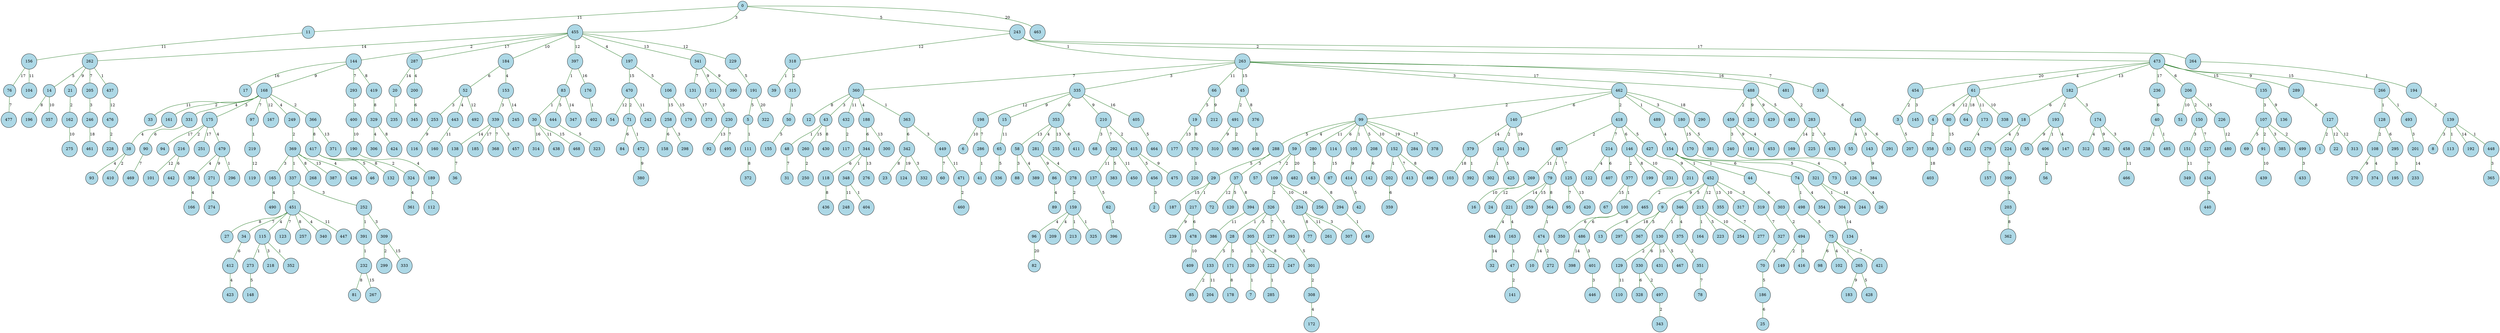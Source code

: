 graph SingleSource {
  node [shape=circle, style=filled, fillcolor=lightblue];
  edge [color=darkgreen];
  127 -- 1 [label="2"];
  456 -- 2 [label="3"];
  454 -- 3 [label="2"];
  61 -- 4 [label="8"];
  191 -- 5 [label="5"];
  198 -- 6 [label="10"];
  320 -- 7 [label="1"];
  139 -- 8 [label="3"];
  452 -- 9 [label="9"];
  474 -- 10 [label="14"];
  0 -- 11 [label="11"];
  360 -- 12 [label="8"];
  465 -- 13 [label="8"];
  262 -- 14 [label="5"];
  335 -- 15 [label="9"];
  269 -- 16 [label="10"];
  144 -- 17 [label="16"];
  182 -- 18 [label="6"];
  66 -- 19 [label="5"];
  287 -- 20 [label="14"];
  262 -- 21 [label="9"];
  127 -- 22 [label="12"];
  342 -- 23 [label="8"];
  269 -- 24 [label="12"];
  186 -- 25 [label="6"];
  126 -- 26 [label="4"];
  451 -- 27 [label="8"];
  326 -- 28 [label="1"];
  288 -- 29 [label="5"];
  83 -- 30 [label="1"];
  48 -- 31 [label="7"];
  484 -- 32 [label="14"];
  168 -- 33 [label="11"];
  451 -- 34 [label="7"];
  193 -- 35 [label="9"];
  138 -- 36 [label="7"];
  288 -- 37 [label="3"];
  161 -- 38 [label="4"];
  318 -- 39 [label="1"];
  236 -- 40 [label="6"];
  286 -- 41 [label="1"];
  414 -- 42 [label="5"];
  360 -- 43 [label="3"];
  154 -- 44 [label="1"];
  263 -- 45 [label="15"];
  417 -- 46 [label="5"];
  163 -- 47 [label="1"];
  43 -- 48 [label="1"];
  294 -- 49 [label="1"];
  315 -- 50 [label="1"];
  206 -- 51 [label="10"];
  184 -- 52 [label="6"];
  80 -- 53 [label="15"];
  470 -- 54 [label="12"];
  445 -- 55 [label="4"];
  406 -- 56 [label="2"];
  59 -- 57 [label="7"];
  353 -- 58 [label="13"];
  99 -- 59 [label="4"];
  449 -- 60 [label="7"];
  473 -- 61 [label="4"];
  137 -- 62 [label="5"];
  280 -- 63 [label="5"];
  61 -- 64 [label="18"];
  15 -- 65 [label="11"];
  263 -- 66 [label="11"];
  377 -- 67 [label="15"];
  210 -- 68 [label="3"];
  107 -- 69 [label="5"];
  327 -- 70 [label="3"];
  470 -- 71 [label="2"];
  37 -- 72 [label="12"];
  170 -- 73 [label="4"];
  154 -- 74 [label="6"];
  498 -- 75 [label="5"];
  156 -- 76 [label="17"];
  234 -- 77 [label="8"];
  351 -- 78 [label="7"];
  487 -- 79 [label="1"];
  61 -- 80 [label="12"];
  232 -- 81 [label="8"];
  96 -- 82 [label="20"];
  397 -- 83 [label="1"];
  71 -- 84 [label="6"];
  133 -- 85 [label="2"];
  281 -- 86 [label="9"];
  114 -- 87 [label="15"];
  58 -- 88 [label="3"];
  86 -- 89 [label="4"];
  331 -- 90 [label="6"];
  107 -- 91 [label="2"];
  230 -- 92 [label="13"];
  38 -- 93 [label="4"];
  175 -- 94 [label="17"];
  125 -- 95 [label="7"];
  159 -- 96 [label="4"];
  168 -- 97 [label="7"];
  75 -- 98 [label="6"];
  462 -- 99 [label="2"];
  377 -- 100 [label="1"];
  216 -- 101 [label="12"];
  75 -- 102 [label="4"];
  379 -- 103 [label="18"];
  156 -- 104 [label="11"];
  99 -- 105 [label="1"];
  197 -- 106 [label="5"];
  135 -- 107 [label="3"];
  128 -- 108 [label="2"];
  59 -- 109 [label="2"];
  129 -- 110 [label="11"];
  5 -- 111 [label="1"];
  189 -- 112 [label="1"];
  139 -- 113 [label="1"];
  99 -- 114 [label="6"];
  451 -- 115 [label="4"];
  253 -- 116 [label="9"];
  432 -- 117 [label="2"];
  344 -- 118 [label="6"];
  219 -- 119 [label="12"];
  37 -- 120 [label="5"];
  214 -- 122 [label="4"];
  451 -- 123 [label="7"];
  342 -- 124 [label="19"];
  487 -- 125 [label="7"];
  240 -- 126 [label="3"];
  289 -- 127 [label="6"];
  266 -- 128 [label="1"];
  130 -- 129 [label="2"];
  346 -- 130 [label="1"];
  341 -- 131 [label="7"];
  417 -- 132 [label="8"];
  28 -- 133 [label="5"];
  304 -- 134 [label="14"];
  473 -- 135 [label="15"];
  135 -- 136 [label="9"];
  292 -- 137 [label="11"];
  339 -- 138 [label="14"];
  194 -- 139 [label="2"];
  462 -- 140 [label="6"];
  47 -- 141 [label="2"];
  208 -- 142 [label="6"];
  445 -- 143 [label="3"];
  455 -- 144 [label="2"];
  454 -- 145 [label="3"];
  418 -- 146 [label="6"];
  193 -- 147 [label="4"];
  273 -- 148 [label="5"];
  494 -- 149 [label="2"];
  206 -- 150 [label="2"];
  150 -- 151 [label="3"];
  99 -- 152 [label="10"];
  184 -- 153 [label="4"];
  489 -- 154 [label="4"];
  50 -- 155 [label="5"];
  11 -- 156 [label="11"];
  279 -- 157 [label="7"];
  258 -- 158 [label="6"];
  278 -- 159 [label="2"];
  443 -- 160 [label="11"];
  168 -- 161 [label="2"];
  21 -- 162 [label="2"];
  221 -- 163 [label="4"];
  215 -- 164 [label="1"];
  369 -- 165 [label="3"];
  356 -- 166 [label="4"];
  168 -- 167 [label="12"];
  144 -- 168 [label="9"];
  283 -- 169 [label="14"];
  180 -- 170 [label="15"];
  28 -- 171 [label="5"];
  308 -- 172 [label="4"];
  61 -- 173 [label="11"];
  182 -- 174 [label="3"];
  168 -- 175 [label="3"];
  397 -- 176 [label="16"];
  19 -- 177 [label="13"];
  171 -- 178 [label="8"];
  106 -- 179 [label="15"];
  462 -- 180 [label="3"];
  459 -- 181 [label="9"];
  473 -- 182 [label="13"];
  265 -- 183 [label="9"];
  455 -- 184 [label="10"];
  339 -- 185 [label="17"];
  70 -- 186 [label="5"];
  29 -- 187 [label="15"];
  360 -- 188 [label="4"];
  190 -- 189 [label="4"];
  400 -- 190 [label="10"];
  229 -- 191 [label="5"];
  139 -- 192 [label="14"];
  182 -- 193 [label="2"];
  264 -- 194 [label="1"];
  295 -- 195 [label="3"];
  14 -- 196 [label="8"];
  455 -- 197 [label="4"];
  335 -- 198 [label="12"];
  146 -- 199 [label="8"];
  287 -- 200 [label="4"];
  493 -- 201 [label="3"];
  152 -- 202 [label="1"];
  399 -- 203 [label="1"];
  133 -- 204 [label="11"];
  262 -- 205 [label="7"];
  473 -- 206 [label="6"];
  3 -- 207 [label="5"];
  99 -- 208 [label="5"];
  159 -- 209 [label="4"];
  335 -- 210 [label="9"];
  427 -- 211 [label="9"];
  66 -- 212 [label="9"];
  159 -- 213 [label="1"];
  418 -- 214 [label="7"];
  452 -- 215 [label="12"];
  175 -- 216 [label="2"];
  29 -- 217 [label="1"];
  115 -- 218 [label="3"];
  97 -- 219 [label="1"];
  370 -- 220 [label="1"];
  79 -- 221 [label="14"];
  305 -- 222 [label="2"];
  215 -- 223 [label="5"];
  18 -- 224 [label="3"];
  283 -- 225 [label="2"];
  206 -- 226 [label="15"];
  150 -- 227 [label="7"];
  476 -- 228 [label="2"];
  455 -- 229 [label="12"];
  311 -- 230 [label="3"];
  146 -- 231 [label="10"];
  391 -- 232 [label="1"];
  201 -- 233 [label="14"];
  109 -- 234 [label="10"];
  20 -- 235 [label="1"];
  473 -- 236 [label="17"];
  326 -- 237 [label="7"];
  40 -- 238 [label="1"];
  217 -- 239 [label="9"];
  459 -- 240 [label="3"];
  140 -- 241 [label="2"];
  470 -- 242 [label="11"];
  0 -- 243 [label="5"];
  321 -- 244 [label="14"];
  153 -- 245 [label="14"];
  205 -- 246 [label="3"];
  305 -- 247 [label="8"];
  348 -- 248 [label="11"];
  168 -- 249 [label="4"];
  260 -- 250 [label="2"];
  175 -- 251 [label="17"];
  337 -- 252 [label="3"];
  52 -- 253 [label="3"];
  215 -- 254 [label="10"];
  353 -- 255 [label="13"];
  109 -- 256 [label="16"];
  451 -- 257 [label="8"];
  106 -- 258 [label="15"];
  79 -- 259 [label="15"];
  43 -- 260 [label="15"];
  234 -- 261 [label="11"];
  455 -- 262 [label="14"];
  243 -- 263 [label="1"];
  243 -- 264 [label="17"];
  75 -- 265 [label="1"];
  473 -- 266 [label="15"];
  232 -- 267 [label="15"];
  369 -- 268 [label="8"];
  487 -- 269 [label="11"];
  108 -- 270 [label="9"];
  479 -- 271 [label="9"];
  474 -- 272 [label="2"];
  115 -- 273 [label="1"];
  271 -- 274 [label="4"];
  162 -- 275 [label="10"];
  344 -- 276 [label="13"];
  355 -- 277 [label="7"];
  281 -- 278 [label="4"];
  18 -- 279 [label="4"];
  99 -- 280 [label="11"];
  353 -- 281 [label="4"];
  488 -- 282 [label="9"];
  481 -- 283 [label="2"];
  99 -- 284 [label="19"];
  222 -- 285 [label="1"];
  198 -- 286 [label="7"];
  455 -- 287 [label="17"];
  99 -- 288 [label="5"];
  473 -- 289 [label="9"];
  462 -- 290 [label="18"];
  445 -- 291 [label="6"];
  210 -- 292 [label="7"];
  144 -- 293 [label="7"];
  63 -- 294 [label="8"];
  128 -- 295 [label="6"];
  479 -- 296 [label="1"];
  9 -- 297 [label="18"];
  258 -- 298 [label="3"];
  309 -- 299 [label="2"];
  188 -- 300 [label="13"];
  393 -- 301 [label="5"];
  241 -- 302 [label="1"];
  44 -- 303 [label="6"];
  321 -- 304 [label="1"];
  326 -- 305 [label="5"];
  329 -- 306 [label="4"];
  234 -- 307 [label="3"];
  301 -- 308 [label="2"];
  252 -- 309 [label="3"];
  491 -- 310 [label="9"];
  341 -- 311 [label="9"];
  174 -- 312 [label="4"];
  127 -- 313 [label="12"];
  30 -- 314 [label="16"];
  318 -- 315 [label="2"];
  263 -- 316 [label="7"];
  452 -- 317 [label="10"];
  243 -- 318 [label="12"];
  452 -- 319 [label="3"];
  305 -- 320 [label="1"];
  154 -- 321 [label="5"];
  191 -- 322 [label="20"];
  444 -- 323 [label="5"];
  417 -- 324 [label="2"];
  159 -- 325 [label="1"];
  109 -- 326 [label="2"];
  319 -- 327 [label="7"];
  330 -- 328 [label="6"];
  419 -- 329 [label="8"];
  130 -- 330 [label="6"];
  168 -- 331 [label="4"];
  342 -- 332 [label="3"];
  309 -- 333 [label="15"];
  140 -- 334 [label="19"];
  263 -- 335 [label="3"];
  65 -- 336 [label="5"];
  369 -- 337 [label="1"];
  61 -- 338 [label="10"];
  153 -- 339 [label="3"];
  451 -- 340 [label="4"];
  455 -- 341 [label="13"];
  363 -- 342 [label="6"];
  497 -- 343 [label="2"];
  188 -- 344 [label="6"];
  200 -- 345 [label="6"];
  452 -- 346 [label="5"];
  83 -- 347 [label="14"];
  344 -- 348 [label="1"];
  151 -- 349 [label="11"];
  100 -- 350 [label="6"];
  375 -- 351 [label="2"];
  115 -- 352 [label="1"];
  335 -- 353 [label="6"];
  74 -- 354 [label="4"];
  452 -- 355 [label="13"];
  479 -- 356 [label="4"];
  14 -- 357 [label="10"];
  4 -- 358 [label="2"];
  202 -- 359 [label="6"];
  263 -- 360 [label="7"];
  324 -- 361 [label="4"];
  203 -- 362 [label="8"];
  360 -- 363 [label="1"];
  79 -- 364 [label="8"];
  448 -- 365 [label="3"];
  168 -- 366 [label="2"];
  9 -- 367 [label="5"];
  339 -- 368 [label="7"];
  249 -- 369 [label="2"];
  19 -- 370 [label="8"];
  366 -- 371 [label="13"];
  111 -- 372 [label="8"];
  131 -- 373 [label="17"];
  108 -- 374 [label="4"];
  346 -- 375 [label="4"];
  45 -- 376 [label="8"];
  146 -- 377 [label="2"];
  99 -- 378 [label="17"];
  140 -- 379 [label="14"];
  472 -- 380 [label="9"];
  180 -- 381 [label="5"];
  174 -- 382 [label="9"];
  292 -- 383 [label="5"];
  143 -- 384 [label="9"];
  107 -- 385 [label="3"];
  394 -- 386 [label="11"];
  369 -- 387 [label="13"];
  58 -- 389 [label="4"];
  341 -- 390 [label="9"];
  252 -- 391 [label="1"];
  379 -- 392 [label="1"];
  326 -- 393 [label="5"];
  37 -- 394 [label="8"];
  491 -- 395 [label="2"];
  62 -- 396 [label="3"];
  455 -- 397 [label="12"];
  486 -- 398 [label="14"];
  224 -- 399 [label="1"];
  293 -- 400 [label="3"];
  486 -- 401 [label="3"];
  176 -- 402 [label="1"];
  358 -- 403 [label="18"];
  348 -- 404 [label="1"];
  335 -- 405 [label="16"];
  193 -- 406 [label="1"];
  214 -- 407 [label="6"];
  376 -- 408 [label="1"];
  478 -- 409 [label="10"];
  38 -- 410 [label="2"];
  353 -- 411 [label="6"];
  34 -- 412 [label="6"];
  152 -- 413 [label="7"];
  105 -- 414 [label="9"];
  210 -- 415 [label="2"];
  494 -- 416 [label="3"];
  366 -- 417 [label="8"];
  462 -- 418 [label="2"];
  144 -- 419 [label="8"];
  125 -- 420 [label="13"];
  75 -- 421 [label="7"];
  173 -- 422 [label="4"];
  412 -- 423 [label="4"];
  329 -- 424 [label="8"];
  241 -- 425 [label="5"];
  369 -- 426 [label="4"];
  418 -- 427 [label="5"];
  265 -- 428 [label="5"];
  488 -- 429 [label="9"];
  43 -- 430 [label="8"];
  130 -- 431 [label="15"];
  360 -- 432 [label="11"];
  499 -- 433 [label="3"];
  227 -- 434 [label="7"];
  283 -- 435 [label="3"];
  118 -- 436 [label="8"];
  262 -- 437 [label="1"];
  30 -- 438 [label="11"];
  91 -- 439 [label="10"];
  434 -- 440 [label="3"];
  216 -- 442 [label="6"];
  52 -- 443 [label="4"];
  83 -- 444 [label="5"];
  316 -- 445 [label="6"];
  401 -- 446 [label="3"];
  451 -- 447 [label="11"];
  139 -- 448 [label="1"];
  363 -- 449 [label="3"];
  292 -- 450 [label="11"];
  337 -- 451 [label="1"];
  154 -- 452 [label="1"];
  459 -- 453 [label="4"];
  473 -- 454 [label="20"];
  0 -- 455 [label="3"];
  415 -- 456 [label="5"];
  339 -- 457 [label="3"];
  174 -- 458 [label="3"];
  488 -- 459 [label="2"];
  471 -- 460 [label="2"];
  246 -- 461 [label="18"];
  263 -- 462 [label="3"];
  0 -- 463 [label="20"];
  405 -- 464 [label="5"];
  211 -- 465 [label="2"];
  458 -- 466 [label="11"];
  130 -- 467 [label="5"];
  30 -- 468 [label="15"];
  90 -- 469 [label="7"];
  197 -- 470 [label="15"];
  449 -- 471 [label="11"];
  71 -- 472 [label="1"];
  243 -- 473 [label="2"];
  364 -- 474 [label="1"];
  415 -- 475 [label="9"];
  437 -- 476 [label="12"];
  76 -- 477 [label="7"];
  217 -- 478 [label="6"];
  175 -- 479 [label="4"];
  226 -- 480 [label="12"];
  263 -- 481 [label="16"];
  59 -- 482 [label="20"];
  488 -- 483 [label="5"];
  221 -- 484 [label="4"];
  40 -- 485 [label="1"];
  100 -- 486 [label="6"];
  418 -- 487 [label="2"];
  263 -- 488 [label="17"];
  462 -- 489 [label="1"];
  165 -- 490 [label="4"];
  45 -- 491 [label="2"];
  52 -- 492 [label="12"];
  266 -- 493 [label="1"];
  303 -- 494 [label="2"];
  230 -- 495 [label="7"];
  152 -- 496 [label="8"];
  330 -- 497 [label="2"];
  74 -- 498 [label="1"];
  107 -- 499 [label="2"];
}
